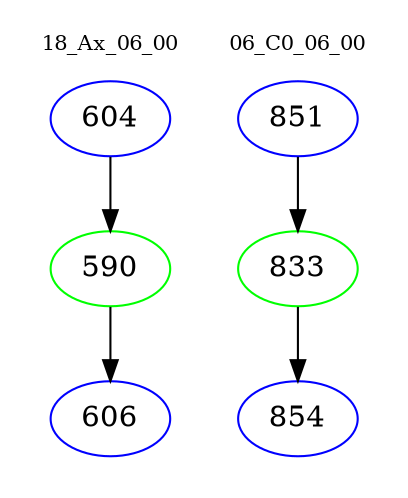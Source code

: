 digraph{
subgraph cluster_0 {
color = white
label = "18_Ax_06_00";
fontsize=10;
T0_604 [label="604", color="blue"]
T0_604 -> T0_590 [color="black"]
T0_590 [label="590", color="green"]
T0_590 -> T0_606 [color="black"]
T0_606 [label="606", color="blue"]
}
subgraph cluster_1 {
color = white
label = "06_C0_06_00";
fontsize=10;
T1_851 [label="851", color="blue"]
T1_851 -> T1_833 [color="black"]
T1_833 [label="833", color="green"]
T1_833 -> T1_854 [color="black"]
T1_854 [label="854", color="blue"]
}
}
